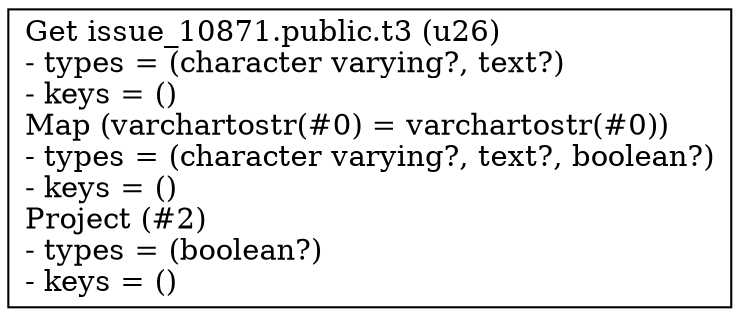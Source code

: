 digraph G {
    node0 [shape = record, label="Get issue_10871.public.t3 (u26)\l- types = (character varying?, text?)\l- keys = ()\lMap (varchartostr(#0) = varchartostr(#0))\l- types = (character varying?, text?, boolean?)\l- keys = ()\lProject (#2)\l- types = (boolean?)\l- keys = ()\l"]
}
